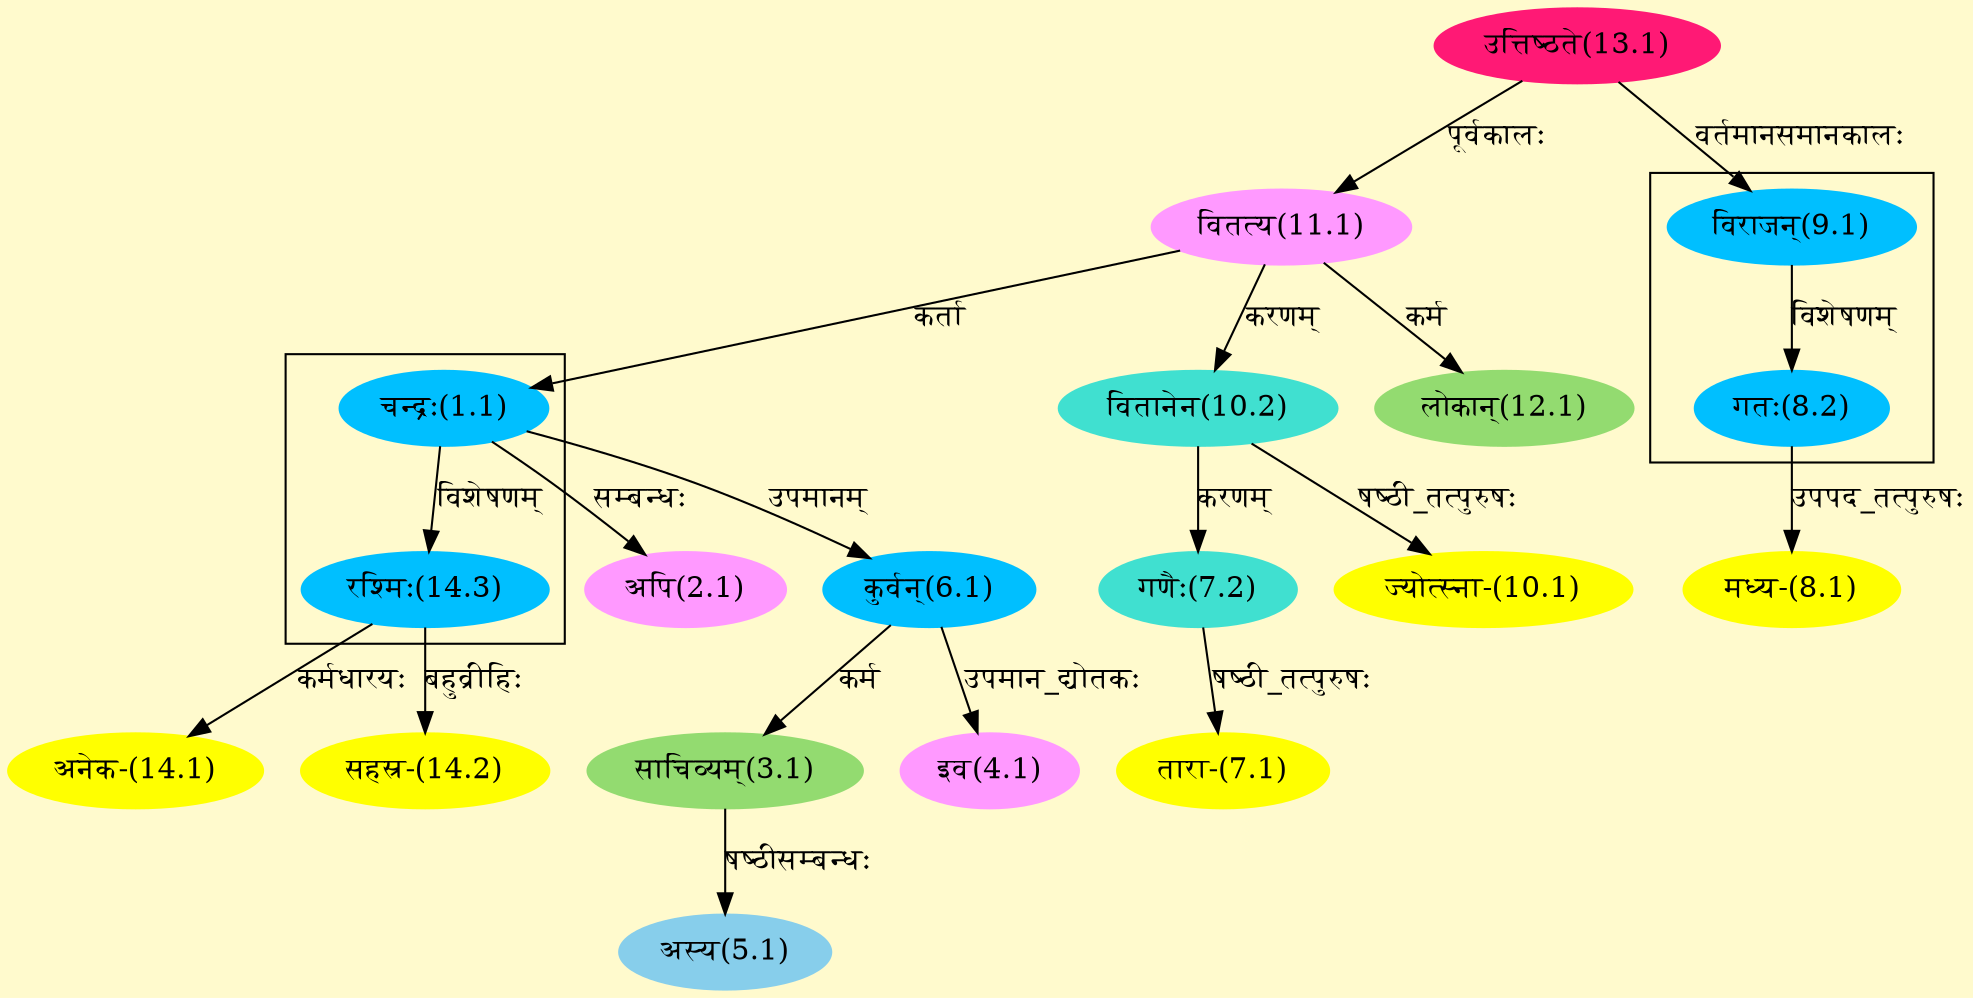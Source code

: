 digraph G{
rankdir=BT;
 compound=true;
 bgcolor="lemonchiffon1";

subgraph cluster_1{
Node8_2 [style=filled, color="#00BFFF" label = "गतः(8.2)"]
Node9_1 [style=filled, color="#00BFFF" label = "विराजन्(9.1)"]

}

subgraph cluster_2{
Node14_3 [style=filled, color="#00BFFF" label = "रश्मिः(14.3)"]
Node1_1 [style=filled, color="#00BFFF" label = "चन्द्रः(1.1)"]

}
Node1_1 [style=filled, color="#00BFFF" label = "चन्द्रः(1.1)"]
Node11_1 [style=filled, color="#FF99FF" label = "वितत्य(11.1)"]
Node2_1 [style=filled, color="#FF99FF" label = "अपि(2.1)"]
Node3_1 [style=filled, color="#93DB70" label = "साचिव्यम्(3.1)"]
Node6_1 [style=filled, color="#00BFFF" label = "कुर्वन्(6.1)"]
Node4_1 [style=filled, color="#FF99FF" label = "इव(4.1)"]
Node5_1 [style=filled, color="#87CEEB" label = "अस्य(5.1)"]
Node7_1 [style=filled, color="#FFFF00" label = "तारा-(7.1)"]
Node7_2 [style=filled, color="#40E0D0" label = "गणैः(7.2)"]
Node10_2 [style=filled, color="#40E0D0" label = "वितानेन(10.2)"]
Node8_1 [style=filled, color="#FFFF00" label = "मध्य-(8.1)"]
Node8_2 [style=filled, color="#00BFFF" label = "गतः(8.2)"]
Node9_1 [style=filled, color="#00BFFF" label = "विराजन्(9.1)"]
Node13_1 [style=filled, color="#FF1975" label = "उत्तिष्ठते(13.1)"]
Node10_1 [style=filled, color="#FFFF00" label = "ज्योत्स्ना-(10.1)"]
Node12_1 [style=filled, color="#93DB70" label = "लोकान्(12.1)"]
Node [style=filled, color="" label = "()"]
Node14_1 [style=filled, color="#FFFF00" label = "अनेक-(14.1)"]
Node14_3 [style=filled, color="#00BFFF" label = "रश्मिः(14.3)"]
Node14_2 [style=filled, color="#FFFF00" label = "सहस्र-(14.2)"]
/* Start of Relations section */

Node1_1 -> Node11_1 [  label="कर्ता"  dir="back" ]
Node2_1 -> Node1_1 [  label="सम्बन्धः"  dir="back" ]
Node3_1 -> Node6_1 [  label="कर्म"  dir="back" ]
Node4_1 -> Node6_1 [  label="उपमान_द्योतकः"  dir="back" ]
Node5_1 -> Node3_1 [  label="षष्ठीसम्बन्धः"  dir="back" ]
Node6_1 -> Node1_1 [  label="उपमानम्"  dir="back" ]
Node7_1 -> Node7_2 [  label="षष्ठी_तत्पुरुषः"  dir="back" ]
Node7_2 -> Node10_2 [  label="करणम्"  dir="back" ]
Node8_1 -> Node8_2 [  label="उपपद_तत्पुरुषः"  dir="back" ]
Node8_2 -> Node9_1 [  label="विशेषणम्"  dir="back" ]
Node9_1 -> Node13_1 [  label="वर्तमानसमानकालः"  dir="back" ]
Node10_1 -> Node10_2 [  label="षष्ठी_तत्पुरुषः"  dir="back" ]
Node10_2 -> Node11_1 [  label="करणम्"  dir="back" ]
Node11_1 -> Node13_1 [  label="पूर्वकालः"  dir="back" ]
Node12_1 -> Node11_1 [  label="कर्म"  dir="back" ]
Node14_1 -> Node14_3 [  label="कर्मधारयः"  dir="back" ]
Node14_2 -> Node14_3 [  label="बहुव्रीहिः"  dir="back" ]
Node14_3 -> Node1_1 [  label="विशेषणम्"  dir="back" ]
}
